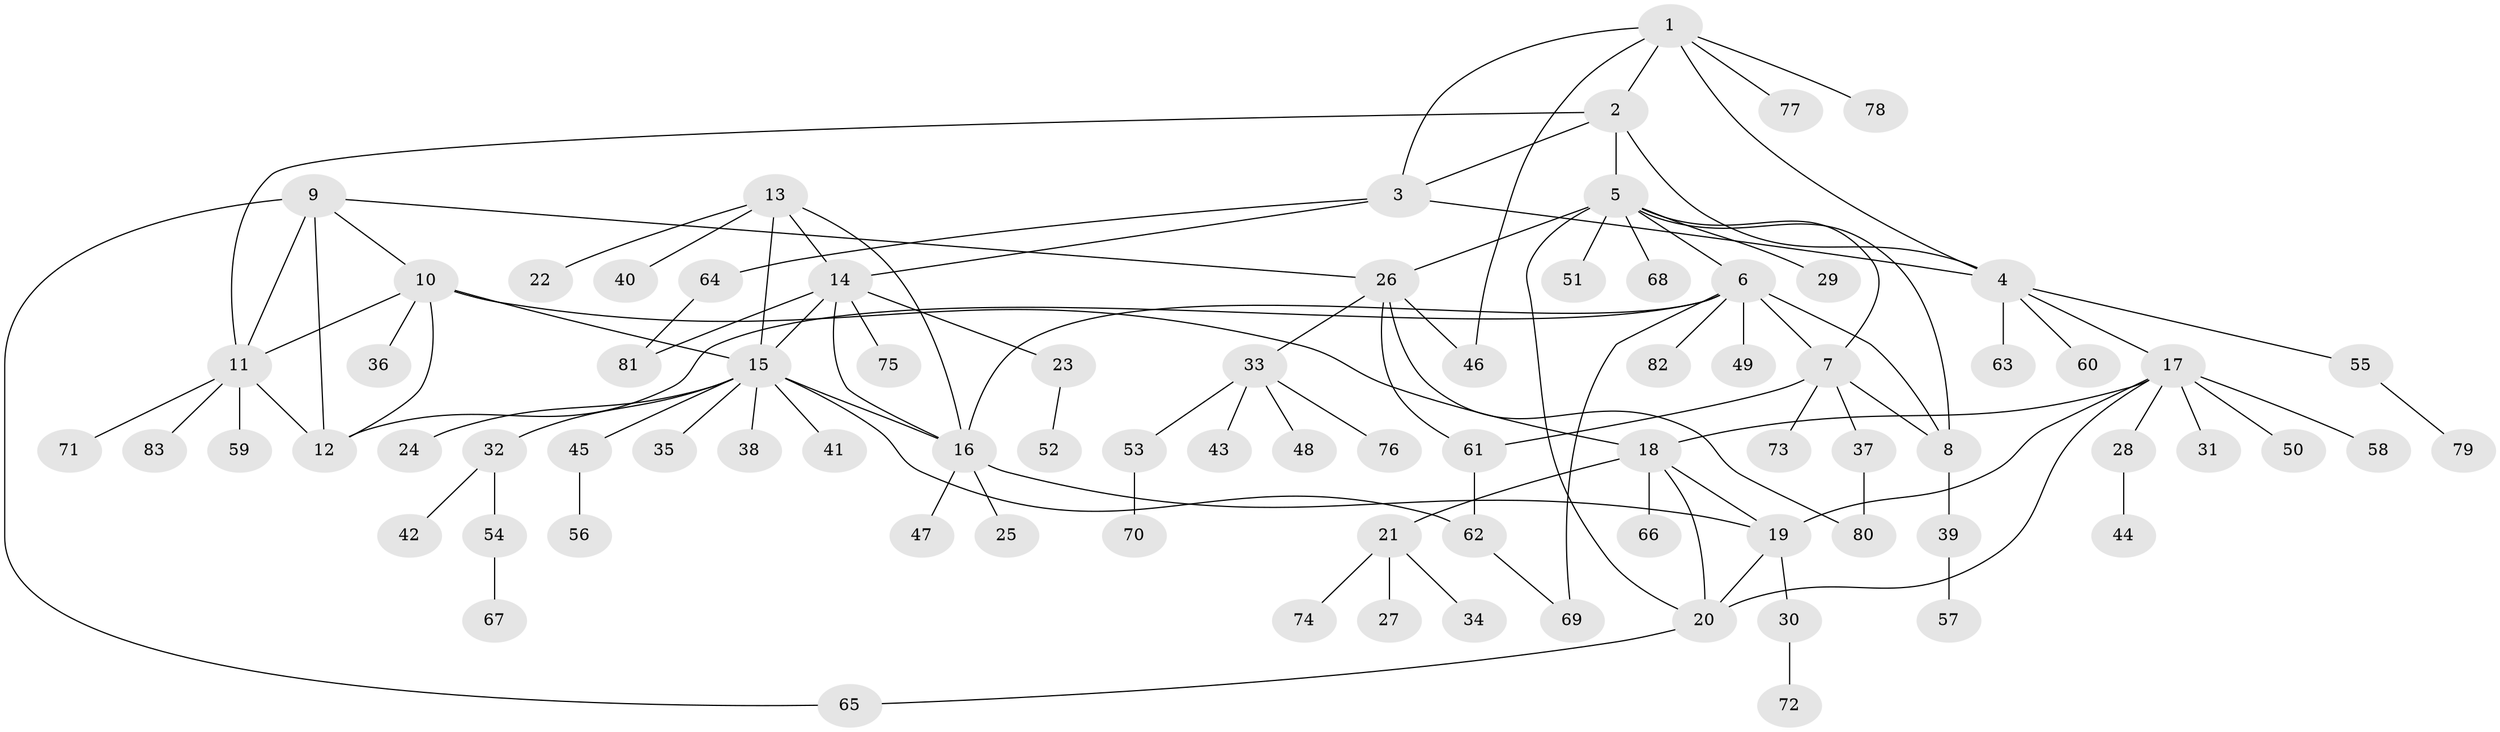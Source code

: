 // coarse degree distribution, {7: 0.03225806451612903, 8: 0.03225806451612903, 11: 0.03225806451612903, 13: 0.016129032258064516, 6: 0.06451612903225806, 3: 0.04838709677419355, 5: 0.03225806451612903, 1: 0.6129032258064516, 2: 0.11290322580645161, 4: 0.016129032258064516}
// Generated by graph-tools (version 1.1) at 2025/24/03/03/25 07:24:10]
// undirected, 83 vertices, 111 edges
graph export_dot {
graph [start="1"]
  node [color=gray90,style=filled];
  1;
  2;
  3;
  4;
  5;
  6;
  7;
  8;
  9;
  10;
  11;
  12;
  13;
  14;
  15;
  16;
  17;
  18;
  19;
  20;
  21;
  22;
  23;
  24;
  25;
  26;
  27;
  28;
  29;
  30;
  31;
  32;
  33;
  34;
  35;
  36;
  37;
  38;
  39;
  40;
  41;
  42;
  43;
  44;
  45;
  46;
  47;
  48;
  49;
  50;
  51;
  52;
  53;
  54;
  55;
  56;
  57;
  58;
  59;
  60;
  61;
  62;
  63;
  64;
  65;
  66;
  67;
  68;
  69;
  70;
  71;
  72;
  73;
  74;
  75;
  76;
  77;
  78;
  79;
  80;
  81;
  82;
  83;
  1 -- 2;
  1 -- 3;
  1 -- 4;
  1 -- 46;
  1 -- 77;
  1 -- 78;
  2 -- 3;
  2 -- 4;
  2 -- 5;
  2 -- 11;
  3 -- 4;
  3 -- 14;
  3 -- 64;
  4 -- 17;
  4 -- 55;
  4 -- 60;
  4 -- 63;
  5 -- 6;
  5 -- 7;
  5 -- 8;
  5 -- 20;
  5 -- 26;
  5 -- 29;
  5 -- 51;
  5 -- 68;
  6 -- 7;
  6 -- 8;
  6 -- 12;
  6 -- 16;
  6 -- 49;
  6 -- 69;
  6 -- 82;
  7 -- 8;
  7 -- 37;
  7 -- 61;
  7 -- 73;
  8 -- 39;
  9 -- 10;
  9 -- 11;
  9 -- 12;
  9 -- 26;
  9 -- 65;
  10 -- 11;
  10 -- 12;
  10 -- 15;
  10 -- 18;
  10 -- 36;
  11 -- 12;
  11 -- 59;
  11 -- 71;
  11 -- 83;
  13 -- 14;
  13 -- 15;
  13 -- 16;
  13 -- 22;
  13 -- 40;
  14 -- 15;
  14 -- 16;
  14 -- 23;
  14 -- 75;
  14 -- 81;
  15 -- 16;
  15 -- 24;
  15 -- 32;
  15 -- 35;
  15 -- 38;
  15 -- 41;
  15 -- 45;
  15 -- 62;
  16 -- 19;
  16 -- 25;
  16 -- 47;
  17 -- 18;
  17 -- 19;
  17 -- 20;
  17 -- 28;
  17 -- 31;
  17 -- 50;
  17 -- 58;
  18 -- 19;
  18 -- 20;
  18 -- 21;
  18 -- 66;
  19 -- 20;
  19 -- 30;
  20 -- 65;
  21 -- 27;
  21 -- 34;
  21 -- 74;
  23 -- 52;
  26 -- 33;
  26 -- 46;
  26 -- 61;
  26 -- 80;
  28 -- 44;
  30 -- 72;
  32 -- 42;
  32 -- 54;
  33 -- 43;
  33 -- 48;
  33 -- 53;
  33 -- 76;
  37 -- 80;
  39 -- 57;
  45 -- 56;
  53 -- 70;
  54 -- 67;
  55 -- 79;
  61 -- 62;
  62 -- 69;
  64 -- 81;
}
